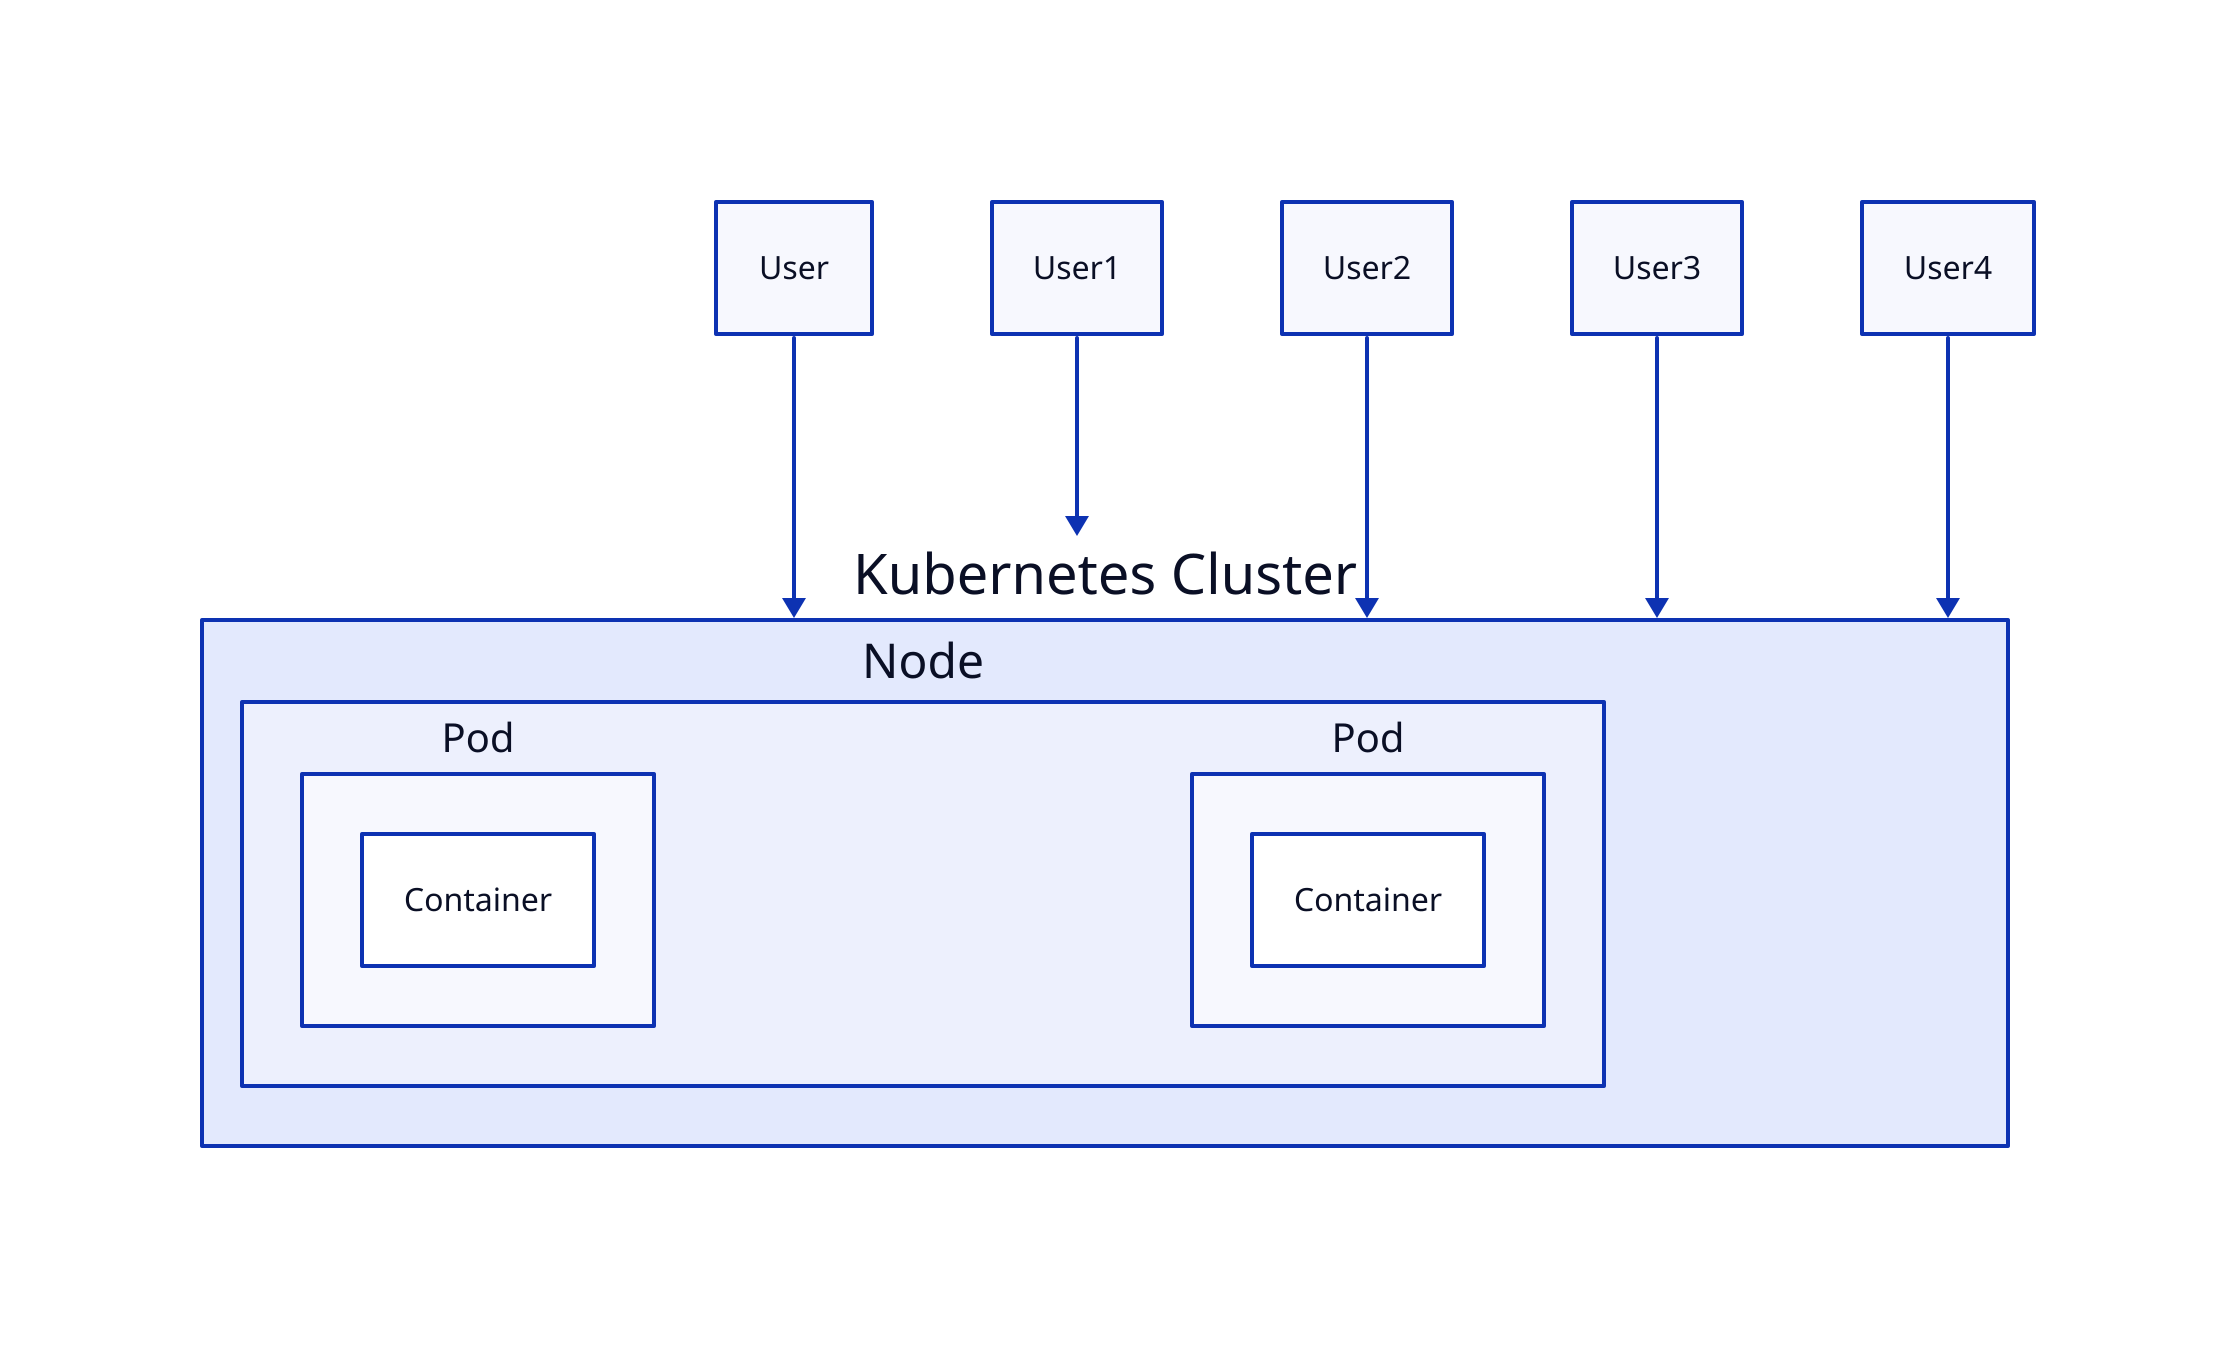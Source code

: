 User : User {
  
}

cluster : Kubernetes Cluster {
  node : Node {
    pod1 : Pod {
      container1 : Container
      }
    
    pod2 : Pod {
      container1 : Container
      }
    }
  }
  


User -> cluster
User1 -> cluster
User2 -> cluster
User3 -> cluster
User4 -> cluster
